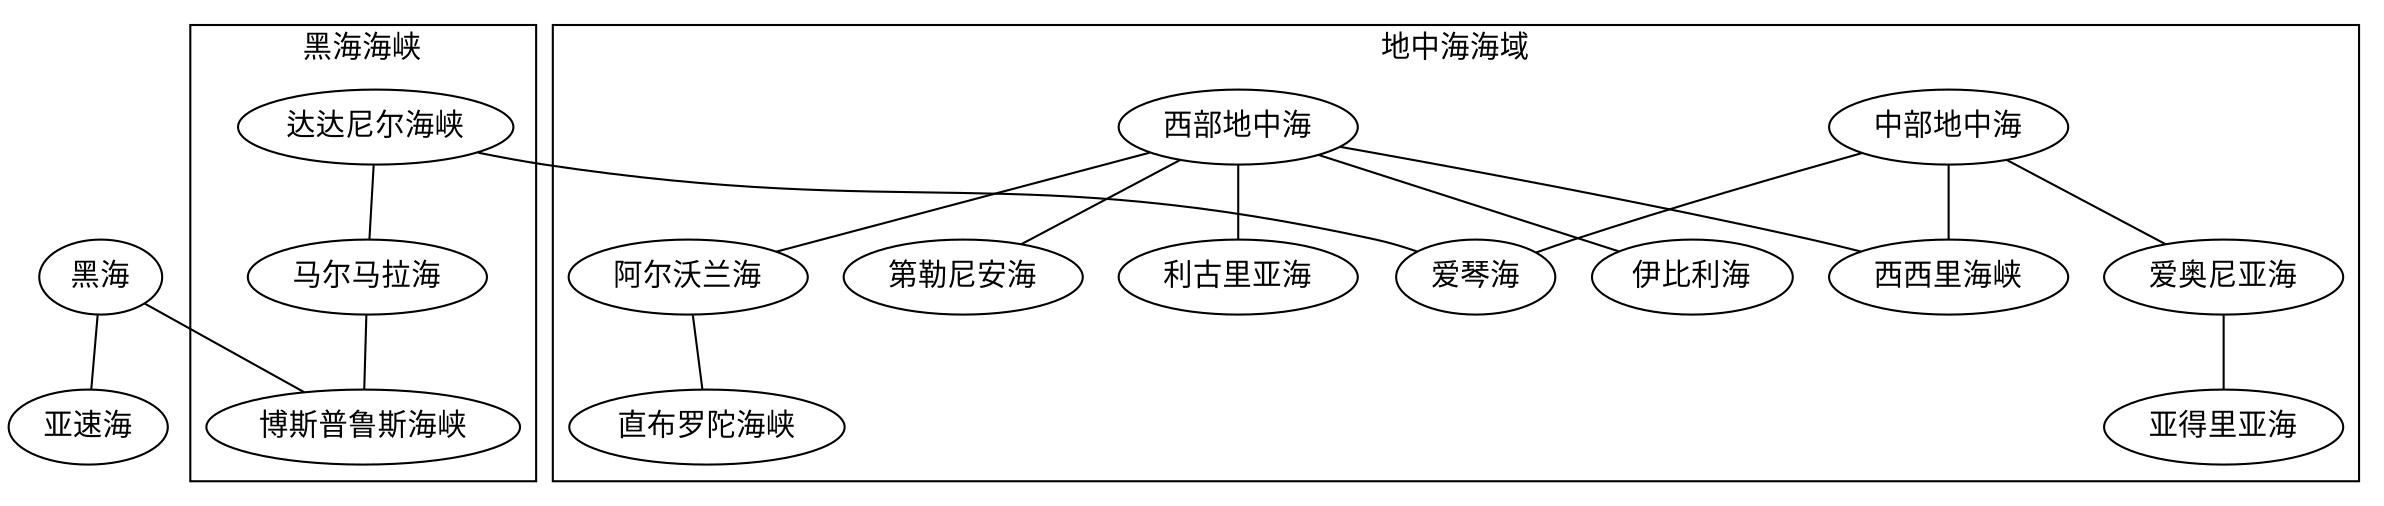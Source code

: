 graph G{
"黑海" -- "亚速海";
"黑海" -- "博斯普鲁斯海峡"
"达达尼尔海峡" -- "爱琴海"

subgraph cluster_T{//新东西
label = "黑海海峡";//新东西
"达达尼尔海峡" -- "马尔马拉海" -- "博斯普鲁斯海峡";
}

subgraph cluster_M{
label = "地中海海域";
"中部地中海" -- {"爱琴海" "爱奥尼亚海" "西西里海峡"}; //也是新东西
"西部地中海" -- {"西西里海峡" "第勒尼安海" "利古里亚海" "伊比利海" "阿尔沃兰海"};
"爱奥尼亚海" -- "亚得里亚海";
"阿尔沃兰海" -- "直布罗陀海峡";
}

}